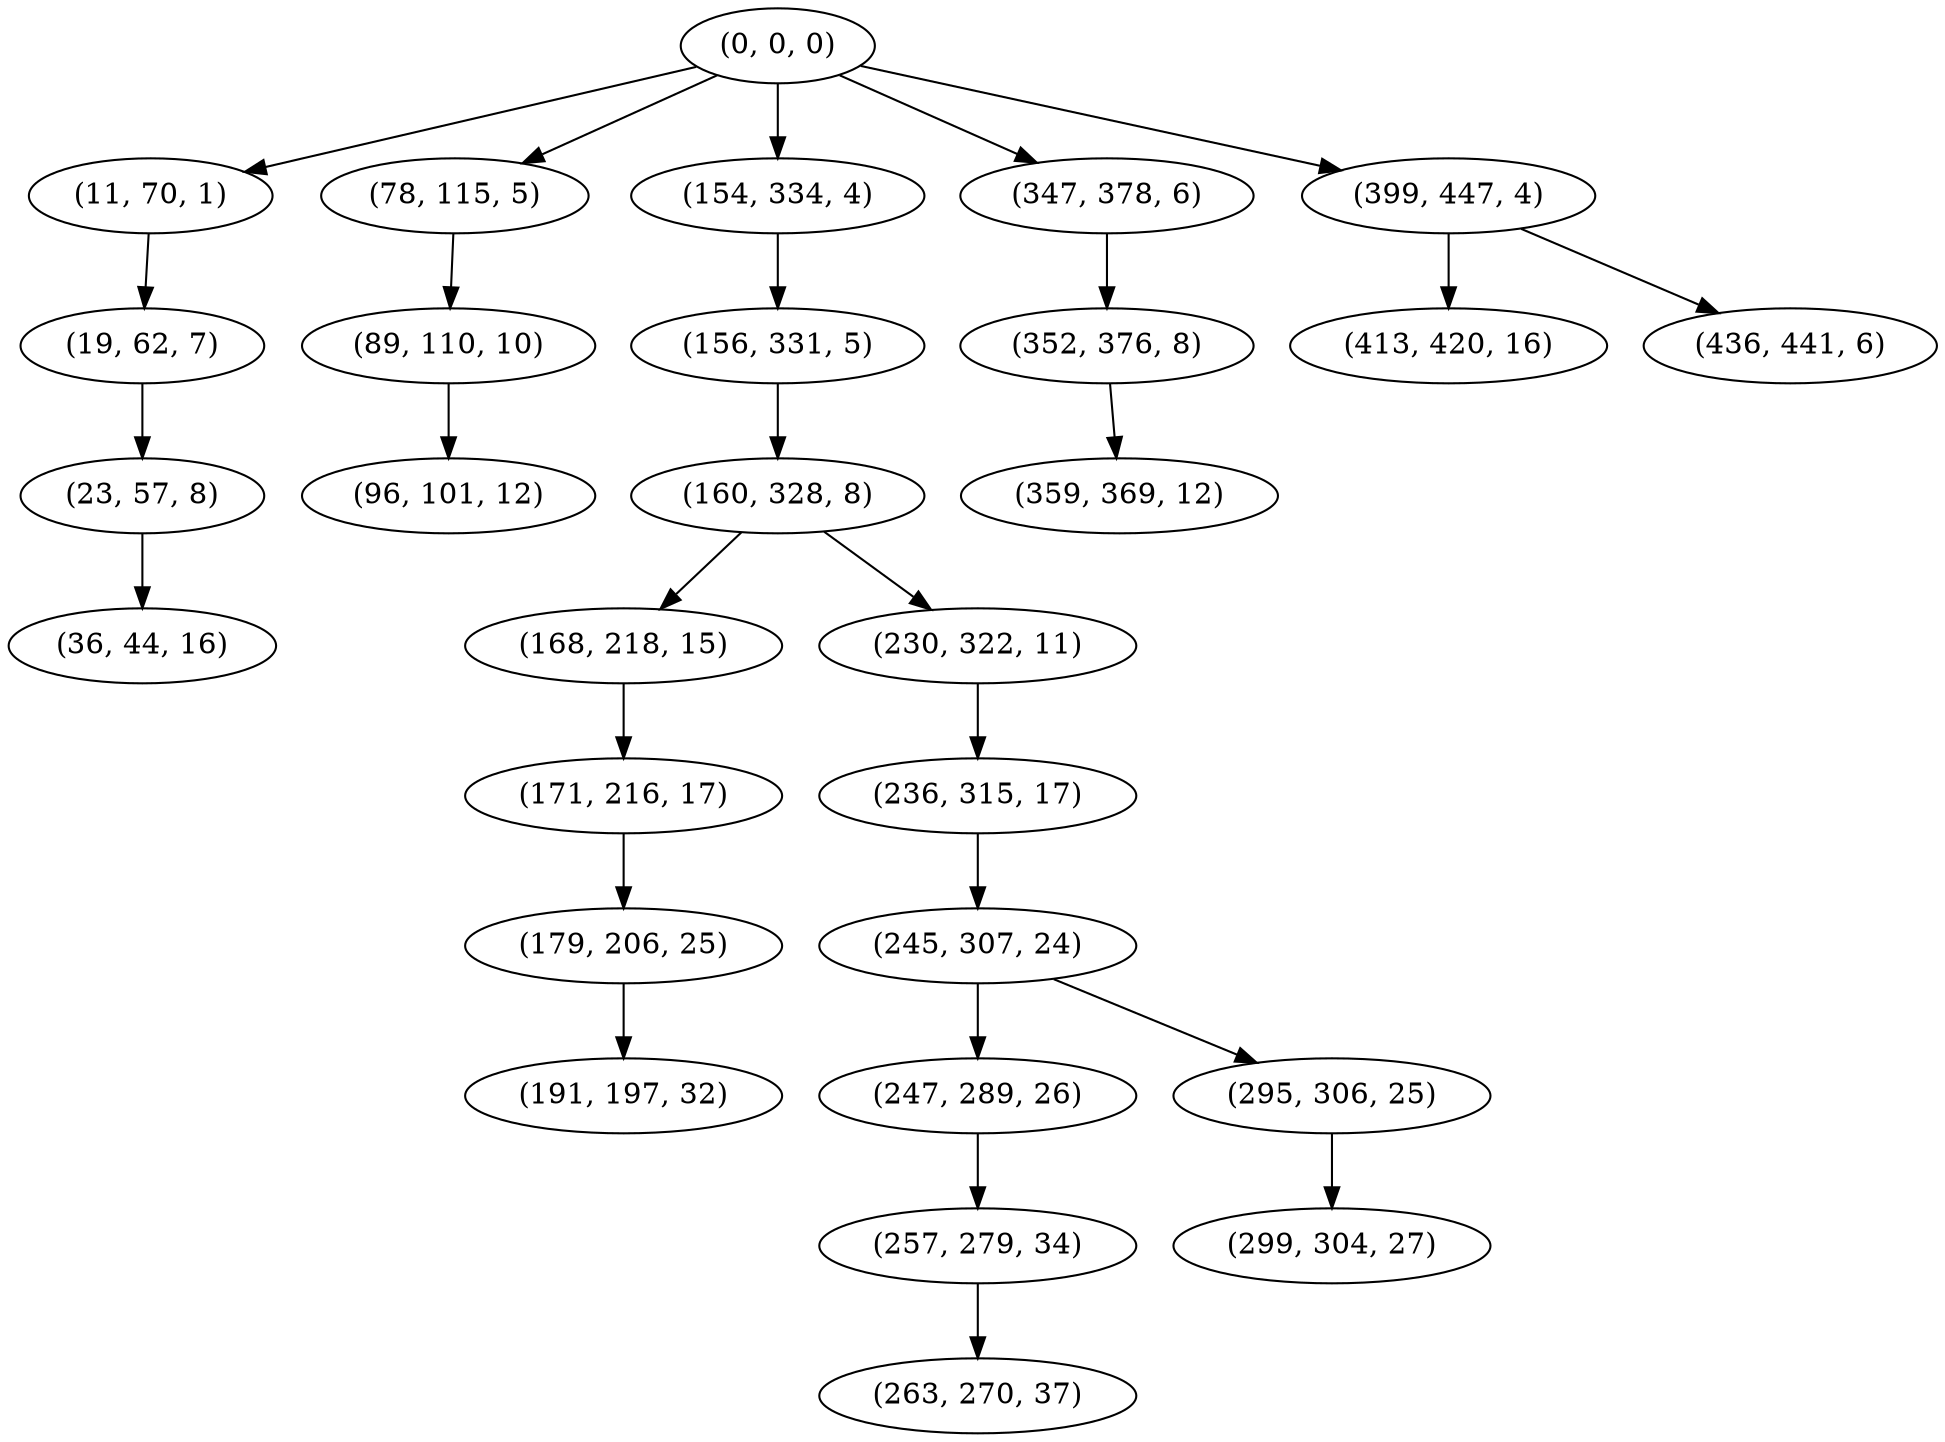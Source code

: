 digraph tree {
    "(0, 0, 0)";
    "(11, 70, 1)";
    "(19, 62, 7)";
    "(23, 57, 8)";
    "(36, 44, 16)";
    "(78, 115, 5)";
    "(89, 110, 10)";
    "(96, 101, 12)";
    "(154, 334, 4)";
    "(156, 331, 5)";
    "(160, 328, 8)";
    "(168, 218, 15)";
    "(171, 216, 17)";
    "(179, 206, 25)";
    "(191, 197, 32)";
    "(230, 322, 11)";
    "(236, 315, 17)";
    "(245, 307, 24)";
    "(247, 289, 26)";
    "(257, 279, 34)";
    "(263, 270, 37)";
    "(295, 306, 25)";
    "(299, 304, 27)";
    "(347, 378, 6)";
    "(352, 376, 8)";
    "(359, 369, 12)";
    "(399, 447, 4)";
    "(413, 420, 16)";
    "(436, 441, 6)";
    "(0, 0, 0)" -> "(11, 70, 1)";
    "(0, 0, 0)" -> "(78, 115, 5)";
    "(0, 0, 0)" -> "(154, 334, 4)";
    "(0, 0, 0)" -> "(347, 378, 6)";
    "(0, 0, 0)" -> "(399, 447, 4)";
    "(11, 70, 1)" -> "(19, 62, 7)";
    "(19, 62, 7)" -> "(23, 57, 8)";
    "(23, 57, 8)" -> "(36, 44, 16)";
    "(78, 115, 5)" -> "(89, 110, 10)";
    "(89, 110, 10)" -> "(96, 101, 12)";
    "(154, 334, 4)" -> "(156, 331, 5)";
    "(156, 331, 5)" -> "(160, 328, 8)";
    "(160, 328, 8)" -> "(168, 218, 15)";
    "(160, 328, 8)" -> "(230, 322, 11)";
    "(168, 218, 15)" -> "(171, 216, 17)";
    "(171, 216, 17)" -> "(179, 206, 25)";
    "(179, 206, 25)" -> "(191, 197, 32)";
    "(230, 322, 11)" -> "(236, 315, 17)";
    "(236, 315, 17)" -> "(245, 307, 24)";
    "(245, 307, 24)" -> "(247, 289, 26)";
    "(245, 307, 24)" -> "(295, 306, 25)";
    "(247, 289, 26)" -> "(257, 279, 34)";
    "(257, 279, 34)" -> "(263, 270, 37)";
    "(295, 306, 25)" -> "(299, 304, 27)";
    "(347, 378, 6)" -> "(352, 376, 8)";
    "(352, 376, 8)" -> "(359, 369, 12)";
    "(399, 447, 4)" -> "(413, 420, 16)";
    "(399, 447, 4)" -> "(436, 441, 6)";
}
